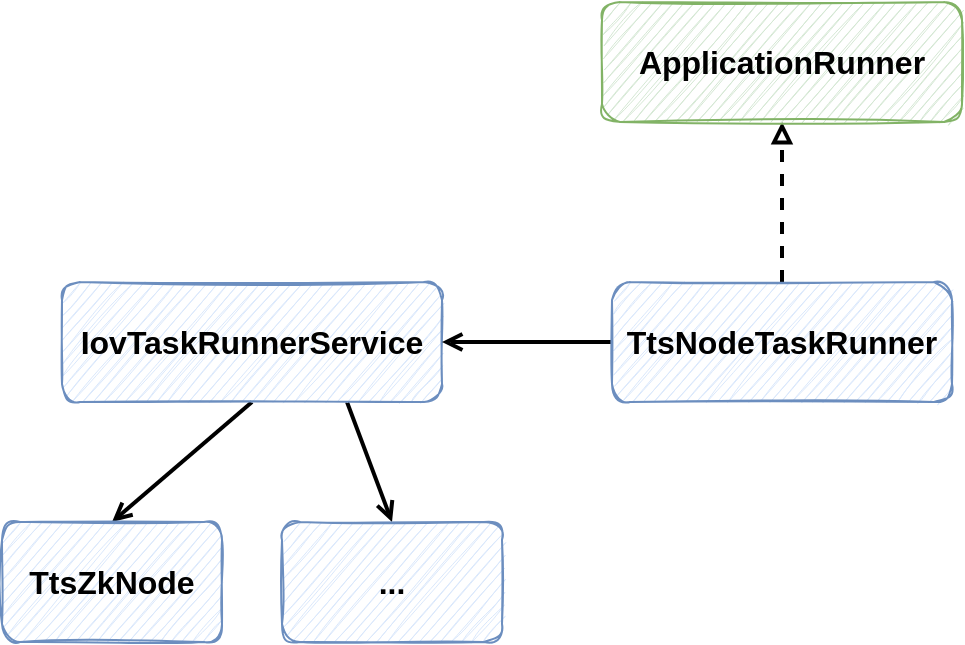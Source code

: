 <mxfile version="20.7.4" type="device"><diagram id="Jqc0pNZaaVELtfqodvso" name="第 1 页"><mxGraphModel dx="1200" dy="793" grid="1" gridSize="10" guides="1" tooltips="1" connect="1" arrows="1" fold="1" page="1" pageScale="1" pageWidth="1169" pageHeight="827" math="0" shadow="0"><root><mxCell id="0"/><mxCell id="1" parent="0"/><mxCell id="s1yDy4jfOrp8qwHDKy5W-2" style="edgeStyle=none;rounded=0;orthogonalLoop=1;jettySize=auto;html=1;exitX=0.5;exitY=1;exitDx=0;exitDy=0;entryX=0.5;entryY=0;entryDx=0;entryDy=0;strokeWidth=2;endArrow=open;endFill=0;" edge="1" parent="1" source="agTTt30FJLHiAx9CCglc-1" target="s1yDy4jfOrp8qwHDKy5W-1"><mxGeometry relative="1" as="geometry"/></mxCell><mxCell id="s1yDy4jfOrp8qwHDKy5W-4" style="edgeStyle=none;rounded=0;orthogonalLoop=1;jettySize=auto;html=1;exitX=0.75;exitY=1;exitDx=0;exitDy=0;entryX=0.5;entryY=0;entryDx=0;entryDy=0;strokeWidth=2;endArrow=open;endFill=0;" edge="1" parent="1" source="agTTt30FJLHiAx9CCglc-1" target="s1yDy4jfOrp8qwHDKy5W-3"><mxGeometry relative="1" as="geometry"/></mxCell><mxCell id="agTTt30FJLHiAx9CCglc-1" value="&lt;span style=&quot;font-size: 16px;&quot;&gt;&lt;b&gt;IovTaskRunnerService&lt;/b&gt;&lt;/span&gt;" style="rounded=1;whiteSpace=wrap;html=1;sketch=1;fillColor=#dae8fc;strokeColor=#6c8ebf;" parent="1" vertex="1"><mxGeometry x="570" y="210" width="190" height="60" as="geometry"/></mxCell><mxCell id="hNaN_cMMuU5RFHC_2VFr-4" style="edgeStyle=orthogonalEdgeStyle;rounded=0;orthogonalLoop=1;jettySize=auto;html=1;entryX=0.5;entryY=1;entryDx=0;entryDy=0;dashed=1;strokeWidth=2;endArrow=block;endFill=0;" parent="1" source="hNaN_cMMuU5RFHC_2VFr-1" target="hNaN_cMMuU5RFHC_2VFr-2" edge="1"><mxGeometry relative="1" as="geometry"/></mxCell><mxCell id="hNaN_cMMuU5RFHC_2VFr-5" style="edgeStyle=orthogonalEdgeStyle;rounded=0;orthogonalLoop=1;jettySize=auto;html=1;strokeWidth=2;endArrow=open;endFill=0;" parent="1" source="hNaN_cMMuU5RFHC_2VFr-1" target="agTTt30FJLHiAx9CCglc-1" edge="1"><mxGeometry relative="1" as="geometry"/></mxCell><mxCell id="hNaN_cMMuU5RFHC_2VFr-1" value="&lt;span style=&quot;font-size: 16px;&quot;&gt;&lt;b&gt;TtsNodeTaskRunner&lt;/b&gt;&lt;/span&gt;" style="rounded=1;whiteSpace=wrap;html=1;sketch=1;fillColor=#dae8fc;strokeColor=#6c8ebf;" parent="1" vertex="1"><mxGeometry x="845" y="210" width="170" height="60" as="geometry"/></mxCell><mxCell id="hNaN_cMMuU5RFHC_2VFr-2" value="&lt;span style=&quot;font-size: 16px;&quot;&gt;&lt;b&gt;ApplicationRunner&lt;/b&gt;&lt;/span&gt;" style="rounded=1;whiteSpace=wrap;html=1;sketch=1;fillColor=#d5e8d4;strokeColor=#82b366;" parent="1" vertex="1"><mxGeometry x="840" y="70" width="180" height="60" as="geometry"/></mxCell><mxCell id="hDCkdkUyDWW5j6C8WcPC-3" style="edgeStyle=orthogonalEdgeStyle;rounded=0;orthogonalLoop=1;jettySize=auto;html=1;exitX=0.5;exitY=1;exitDx=0;exitDy=0;strokeWidth=2;dashed=1;endArrow=block;endFill=0;" parent="1" target="hDCkdkUyDWW5j6C8WcPC-1" edge="1"><mxGeometry relative="1" as="geometry"><mxPoint x="930" y="390" as="sourcePoint"/></mxGeometry></mxCell><mxCell id="s1yDy4jfOrp8qwHDKy5W-1" value="&lt;span style=&quot;font-size: 16px;&quot;&gt;&lt;b&gt;TtsZkNode&lt;/b&gt;&lt;/span&gt;" style="rounded=1;whiteSpace=wrap;html=1;sketch=1;fillColor=#dae8fc;strokeColor=#6c8ebf;" vertex="1" parent="1"><mxGeometry x="540" y="330" width="110" height="60" as="geometry"/></mxCell><mxCell id="s1yDy4jfOrp8qwHDKy5W-3" value="&lt;span style=&quot;font-size: 16px;&quot;&gt;&lt;b&gt;...&lt;/b&gt;&lt;/span&gt;" style="rounded=1;whiteSpace=wrap;html=1;sketch=1;fillColor=#dae8fc;strokeColor=#6c8ebf;" vertex="1" parent="1"><mxGeometry x="680" y="330" width="110" height="60" as="geometry"/></mxCell></root></mxGraphModel></diagram></mxfile>